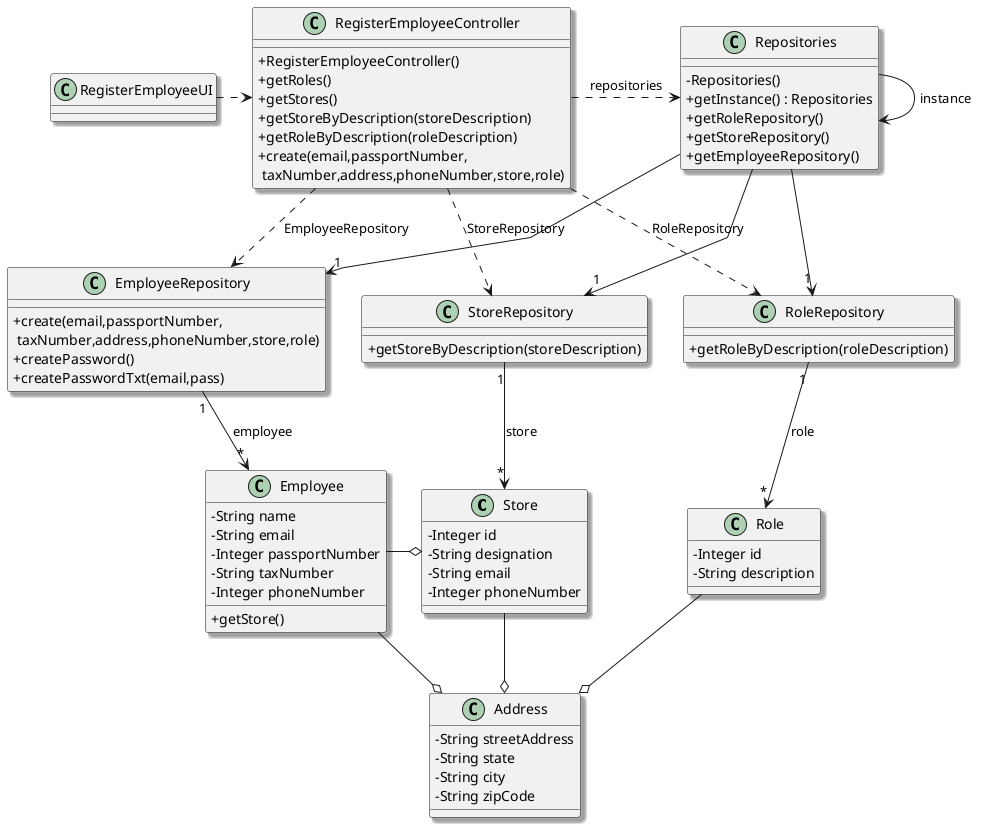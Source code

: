                                                                                                                                                                                 @startuml
'skinparam monochrome true
skinparam packageStyle rectangle
skinparam shadowing true
skinparam linetype polyline
'skinparam linetype orto
'left to right direction

skinparam classAttributeIconSize 0


'class UserSession
'{
'    + getUserEmail()
'}


class Store {
    - Integer id
    - String designation
    - String email
    - Integer phoneNumber
}

class Employee {
    - String name
    - String email
    - Integer passportNumber
    - String taxNumber
    - Integer phoneNumber
    + getStore()
}

class Address{
     - String streetAddress
     - String state
     - String city
     - String zipCode
}



class StoreRepository {
    + getStoreByDescription(storeDescription)
}

class Role{
    - Integer id
    - String description
}

class RoleRepository {
    + getRoleByDescription(roleDescription)
}

class EmployeeRepository {
     + create(email,passportNumber,\n taxNumber,address,phoneNumber,store,role)
     + createPassword()
     + createPasswordTxt(email,pass)
}

class Repositories {
    - Repositories()
    + getInstance() : Repositories
    + getRoleRepository()
    + getStoreRepository()
    + getEmployeeRepository()
}

class RegisterEmployeeController {
    + RegisterEmployeeController()
    + getRoles()
    + getStores()
    + getStoreByDescription(storeDescription)
    + getRoleByDescription(roleDescription)
    + create(email,passportNumber,\n taxNumber,address,phoneNumber,store,role)
}



'note right of RegisterEmployeeController
'    - userEmail is obtained
'    from the user session
'    - categoryDescription
'    is retrieved from selected data
'end note
'
'note bottom of StoreRepository
'    - used for displaying
'    the category list
'end note

class RegisterEmployeeUI {
}

Repositories -> Repositories : instance

RegisterEmployeeUI .> RegisterEmployeeController

RegisterEmployeeController .> Repositories : repositories

Repositories -> "1" StoreRepository
Repositories -> "1" EmployeeRepository

'RegisterEmployeeController ..> Store
RegisterEmployeeController ..> EmployeeRepository : EmployeeRepository
RegisterEmployeeController ..> RoleRepository : RoleRepository
RegisterEmployeeController ..> StoreRepository : StoreRepository

Repositories --> "1" RoleRepository

StoreRepository "1" --> "*" Store : store
RoleRepository "1" --> "*" Role : role
EmployeeRepository "1" --> "*" Employee : employee


Employee -o Store
Employee -o Address
Store --o Address
Role --o Address



@enduml